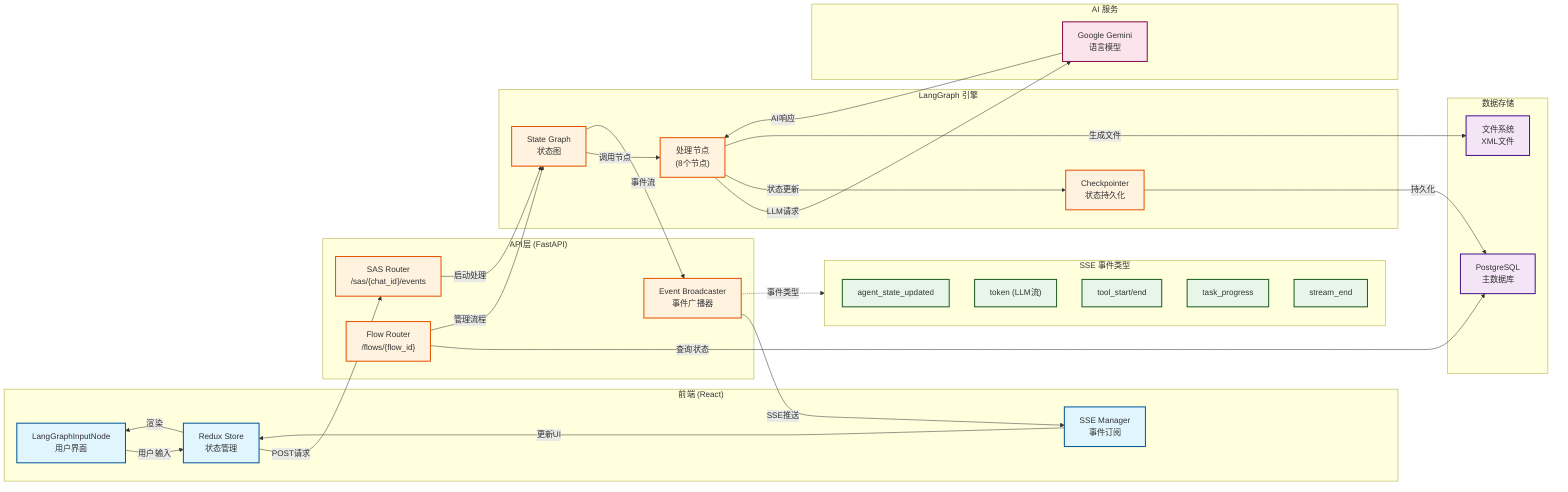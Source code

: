 flowchart LR
    %% SAS LangGraph 数据流程图
    
    %% 定义样式
    classDef frontend fill:#E1F5FE,stroke:#01579B,stroke-width:2px
    classDef backend fill:#FFF3E0,stroke:#E65100,stroke-width:2px
    classDef database fill:#F3E5F5,stroke:#4A148C,stroke-width:2px
    classDef sse fill:#E8F5E9,stroke:#1B5E20,stroke-width:2px
    classDef llm fill:#FCE4EC,stroke:#880E4F,stroke-width:2px
    
    %% 前端组件
    subgraph Frontend["前端 (React)"]
        UI["LangGraphInputNode<br/>用户界面"]:::frontend
        Redux["Redux Store<br/>状态管理"]:::frontend
        SSEClient["SSE Manager<br/>事件订阅"]:::frontend
    end
    
    %% API层
    subgraph API["API层 (FastAPI)"]
        Router["SAS Router<br/>/sas/{chat_id}/events"]:::backend
        Broadcaster["Event Broadcaster<br/>事件广播器"]:::backend
        FlowAPI["Flow Router<br/>/flows/{flow_id}"]:::backend
    end
    
    %% LangGraph处理层
    subgraph LangGraph["LangGraph 引擎"]
        StateGraph["State Graph<br/>状态图"]:::backend
        Nodes["处理节点<br/>(8个节点)"]:::backend
        Checkpointer["Checkpointer<br/>状态持久化"]:::backend
    end
    
    %% LLM服务
    subgraph LLM["AI 服务"]
        Gemini["Google Gemini<br/>语言模型"]:::llm
    end
    
    %% 数据存储
    subgraph Storage["数据存储"]
        PostgreSQL["PostgreSQL<br/>主数据库"]:::database
        FileSystem["文件系统<br/>XML文件"]:::database
    end
    
    %% 数据流向
    UI -->|"用户输入"| Redux
    Redux -->|"POST请求"| Router
    Router -->|"启动处理"| StateGraph
    
    StateGraph -->|"调用节点"| Nodes
    Nodes -->|"LLM请求"| Gemini
    Gemini -->|"AI响应"| Nodes
    
    Nodes -->|"状态更新"| Checkpointer
    Checkpointer -->|"持久化"| PostgreSQL
    
    Nodes -->|"生成文件"| FileSystem
    
    StateGraph -->|"事件流"| Broadcaster
    Broadcaster -->|"SSE推送"| SSEClient
    SSEClient -->|"更新UI"| Redux
    Redux -->|"渲染"| UI
    
    FlowAPI -->|"查询状态"| PostgreSQL
    FlowAPI -->|"管理流程"| StateGraph
    
    %% SSE事件流详情
    subgraph SSEEvents["SSE 事件类型"]
        direction TB
        E1["agent_state_updated"]:::sse
        E2["token (LLM流)"]:::sse
        E3["tool_start/end"]:::sse
        E4["task_progress"]:::sse
        E5["stream_end"]:::sse
    end
    
    Broadcaster -.->|"事件类型"| SSEEvents